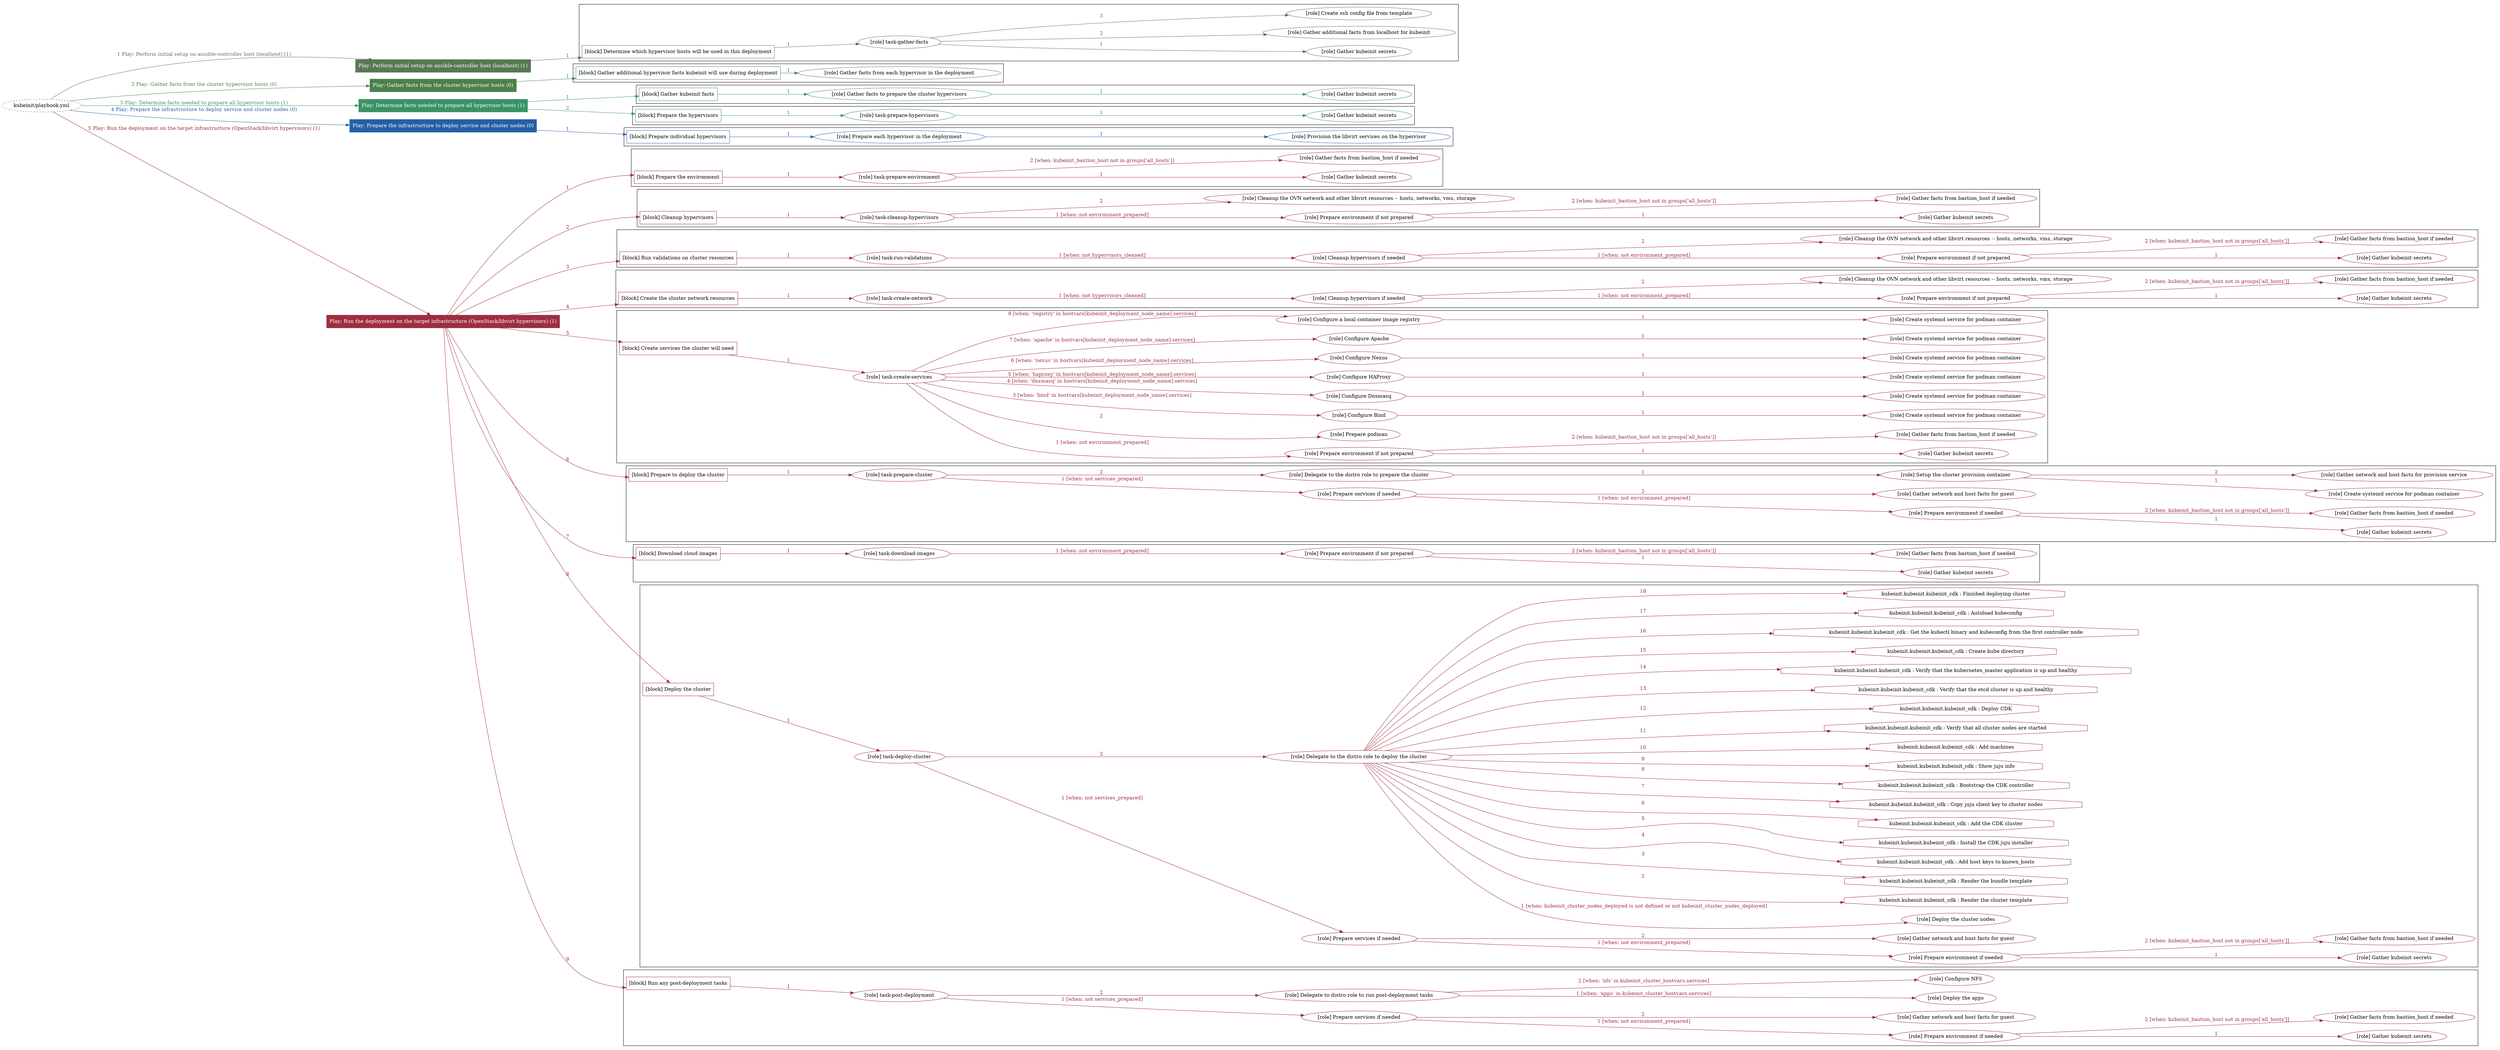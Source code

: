 digraph {
	graph [concentrate=true ordering=in rankdir=LR ratio=fill]
	edge [esep=5 sep=10]
	"kubeinit/playbook.yml" [URL="/home/runner/work/kubeinit/kubeinit/kubeinit/playbook.yml" id=playbook_45d4481a style=dotted]
	"kubeinit/playbook.yml" -> play_2d1aeeae [label="1 Play: Perform initial setup on ansible-controller host (localhost) (1)" color="#587854" fontcolor="#587854" id=edge_play_2d1aeeae labeltooltip="1 Play: Perform initial setup on ansible-controller host (localhost) (1)" tooltip="1 Play: Perform initial setup on ansible-controller host (localhost) (1)"]
	subgraph "Play: Perform initial setup on ansible-controller host (localhost) (1)" {
		play_2d1aeeae [label="Play: Perform initial setup on ansible-controller host (localhost) (1)" URL="/home/runner/work/kubeinit/kubeinit/kubeinit/playbook.yml" color="#587854" fontcolor="#ffffff" id=play_2d1aeeae shape=box style=filled tooltip=localhost]
		play_2d1aeeae -> block_a2c62e0a [label=1 color="#587854" fontcolor="#587854" id=edge_block_a2c62e0a labeltooltip=1 tooltip=1]
		subgraph cluster_block_a2c62e0a {
			block_a2c62e0a [label="[block] Determine which hypervisor hosts will be used in this deployment" URL="/home/runner/work/kubeinit/kubeinit/kubeinit/playbook.yml" color="#587854" id=block_a2c62e0a labeltooltip="Determine which hypervisor hosts will be used in this deployment" shape=box tooltip="Determine which hypervisor hosts will be used in this deployment"]
			block_a2c62e0a -> role_0bcd968f [label="1 " color="#587854" fontcolor="#587854" id=edge_role_0bcd968f labeltooltip="1 " tooltip="1 "]
			subgraph "task-gather-facts" {
				role_0bcd968f [label="[role] task-gather-facts" URL="/home/runner/work/kubeinit/kubeinit/kubeinit/playbook.yml" color="#587854" id=role_0bcd968f tooltip="task-gather-facts"]
				role_0bcd968f -> role_47492c95 [label="1 " color="#587854" fontcolor="#587854" id=edge_role_47492c95 labeltooltip="1 " tooltip="1 "]
				subgraph "Gather kubeinit secrets" {
					role_47492c95 [label="[role] Gather kubeinit secrets" URL="/home/runner/.ansible/collections/ansible_collections/kubeinit/kubeinit/roles/kubeinit_prepare/tasks/build_hypervisors_group.yml" color="#587854" id=role_47492c95 tooltip="Gather kubeinit secrets"]
				}
				role_0bcd968f -> role_14653e8b [label="2 " color="#587854" fontcolor="#587854" id=edge_role_14653e8b labeltooltip="2 " tooltip="2 "]
				subgraph "Gather additional facts from localhost for kubeinit" {
					role_14653e8b [label="[role] Gather additional facts from localhost for kubeinit" URL="/home/runner/.ansible/collections/ansible_collections/kubeinit/kubeinit/roles/kubeinit_prepare/tasks/build_hypervisors_group.yml" color="#587854" id=role_14653e8b tooltip="Gather additional facts from localhost for kubeinit"]
				}
				role_0bcd968f -> role_d19d59f0 [label="3 " color="#587854" fontcolor="#587854" id=edge_role_d19d59f0 labeltooltip="3 " tooltip="3 "]
				subgraph "Create ssh config file from template" {
					role_d19d59f0 [label="[role] Create ssh config file from template" URL="/home/runner/.ansible/collections/ansible_collections/kubeinit/kubeinit/roles/kubeinit_prepare/tasks/build_hypervisors_group.yml" color="#587854" id=role_d19d59f0 tooltip="Create ssh config file from template"]
				}
			}
		}
	}
	"kubeinit/playbook.yml" -> play_0c3dcc4f [label="2 Play: Gather facts from the cluster hypervisor hosts (0)" color="#4b814c" fontcolor="#4b814c" id=edge_play_0c3dcc4f labeltooltip="2 Play: Gather facts from the cluster hypervisor hosts (0)" tooltip="2 Play: Gather facts from the cluster hypervisor hosts (0)"]
	subgraph "Play: Gather facts from the cluster hypervisor hosts (0)" {
		play_0c3dcc4f [label="Play: Gather facts from the cluster hypervisor hosts (0)" URL="/home/runner/work/kubeinit/kubeinit/kubeinit/playbook.yml" color="#4b814c" fontcolor="#ffffff" id=play_0c3dcc4f shape=box style=filled tooltip="Play: Gather facts from the cluster hypervisor hosts (0)"]
		play_0c3dcc4f -> block_f6ab2533 [label=1 color="#4b814c" fontcolor="#4b814c" id=edge_block_f6ab2533 labeltooltip=1 tooltip=1]
		subgraph cluster_block_f6ab2533 {
			block_f6ab2533 [label="[block] Gather additional hypervisor facts kubeinit will use during deployment" URL="/home/runner/work/kubeinit/kubeinit/kubeinit/playbook.yml" color="#4b814c" id=block_f6ab2533 labeltooltip="Gather additional hypervisor facts kubeinit will use during deployment" shape=box tooltip="Gather additional hypervisor facts kubeinit will use during deployment"]
			block_f6ab2533 -> role_033a421b [label="1 " color="#4b814c" fontcolor="#4b814c" id=edge_role_033a421b labeltooltip="1 " tooltip="1 "]
			subgraph "Gather facts from each hypervisor in the deployment" {
				role_033a421b [label="[role] Gather facts from each hypervisor in the deployment" URL="/home/runner/work/kubeinit/kubeinit/kubeinit/playbook.yml" color="#4b814c" id=role_033a421b tooltip="Gather facts from each hypervisor in the deployment"]
			}
		}
	}
	"kubeinit/playbook.yml" -> play_9cfe53a8 [label="3 Play: Determine facts needed to prepare all hypervisor hosts (1)" color="#399364" fontcolor="#399364" id=edge_play_9cfe53a8 labeltooltip="3 Play: Determine facts needed to prepare all hypervisor hosts (1)" tooltip="3 Play: Determine facts needed to prepare all hypervisor hosts (1)"]
	subgraph "Play: Determine facts needed to prepare all hypervisor hosts (1)" {
		play_9cfe53a8 [label="Play: Determine facts needed to prepare all hypervisor hosts (1)" URL="/home/runner/work/kubeinit/kubeinit/kubeinit/playbook.yml" color="#399364" fontcolor="#ffffff" id=play_9cfe53a8 shape=box style=filled tooltip=localhost]
		play_9cfe53a8 -> block_5272921a [label=1 color="#399364" fontcolor="#399364" id=edge_block_5272921a labeltooltip=1 tooltip=1]
		subgraph cluster_block_5272921a {
			block_5272921a [label="[block] Gather kubeinit facts" URL="/home/runner/work/kubeinit/kubeinit/kubeinit/playbook.yml" color="#399364" id=block_5272921a labeltooltip="Gather kubeinit facts" shape=box tooltip="Gather kubeinit facts"]
			block_5272921a -> role_066c432f [label="1 " color="#399364" fontcolor="#399364" id=edge_role_066c432f labeltooltip="1 " tooltip="1 "]
			subgraph "Gather facts to prepare the cluster hypervisors" {
				role_066c432f [label="[role] Gather facts to prepare the cluster hypervisors" URL="/home/runner/work/kubeinit/kubeinit/kubeinit/playbook.yml" color="#399364" id=role_066c432f tooltip="Gather facts to prepare the cluster hypervisors"]
				role_066c432f -> role_4bf6b048 [label="1 " color="#399364" fontcolor="#399364" id=edge_role_4bf6b048 labeltooltip="1 " tooltip="1 "]
				subgraph "Gather kubeinit secrets" {
					role_4bf6b048 [label="[role] Gather kubeinit secrets" URL="/home/runner/.ansible/collections/ansible_collections/kubeinit/kubeinit/roles/kubeinit_prepare/tasks/gather_kubeinit_facts.yml" color="#399364" id=role_4bf6b048 tooltip="Gather kubeinit secrets"]
				}
			}
		}
		play_9cfe53a8 -> block_70fc32b1 [label=2 color="#399364" fontcolor="#399364" id=edge_block_70fc32b1 labeltooltip=2 tooltip=2]
		subgraph cluster_block_70fc32b1 {
			block_70fc32b1 [label="[block] Prepare the hypervisors" URL="/home/runner/work/kubeinit/kubeinit/kubeinit/playbook.yml" color="#399364" id=block_70fc32b1 labeltooltip="Prepare the hypervisors" shape=box tooltip="Prepare the hypervisors"]
			block_70fc32b1 -> role_77c37849 [label="1 " color="#399364" fontcolor="#399364" id=edge_role_77c37849 labeltooltip="1 " tooltip="1 "]
			subgraph "task-prepare-hypervisors" {
				role_77c37849 [label="[role] task-prepare-hypervisors" URL="/home/runner/work/kubeinit/kubeinit/kubeinit/playbook.yml" color="#399364" id=role_77c37849 tooltip="task-prepare-hypervisors"]
				role_77c37849 -> role_04314e27 [label="1 " color="#399364" fontcolor="#399364" id=edge_role_04314e27 labeltooltip="1 " tooltip="1 "]
				subgraph "Gather kubeinit secrets" {
					role_04314e27 [label="[role] Gather kubeinit secrets" URL="/home/runner/.ansible/collections/ansible_collections/kubeinit/kubeinit/roles/kubeinit_prepare/tasks/gather_kubeinit_facts.yml" color="#399364" id=role_04314e27 tooltip="Gather kubeinit secrets"]
				}
			}
		}
	}
	"kubeinit/playbook.yml" -> play_24a489b9 [label="4 Play: Prepare the infrastructure to deploy service and cluster nodes (0)" color="#265fa6" fontcolor="#265fa6" id=edge_play_24a489b9 labeltooltip="4 Play: Prepare the infrastructure to deploy service and cluster nodes (0)" tooltip="4 Play: Prepare the infrastructure to deploy service and cluster nodes (0)"]
	subgraph "Play: Prepare the infrastructure to deploy service and cluster nodes (0)" {
		play_24a489b9 [label="Play: Prepare the infrastructure to deploy service and cluster nodes (0)" URL="/home/runner/work/kubeinit/kubeinit/kubeinit/playbook.yml" color="#265fa6" fontcolor="#ffffff" id=play_24a489b9 shape=box style=filled tooltip="Play: Prepare the infrastructure to deploy service and cluster nodes (0)"]
		play_24a489b9 -> block_3e5f43be [label=1 color="#265fa6" fontcolor="#265fa6" id=edge_block_3e5f43be labeltooltip=1 tooltip=1]
		subgraph cluster_block_3e5f43be {
			block_3e5f43be [label="[block] Prepare individual hypervisors" URL="/home/runner/work/kubeinit/kubeinit/kubeinit/playbook.yml" color="#265fa6" id=block_3e5f43be labeltooltip="Prepare individual hypervisors" shape=box tooltip="Prepare individual hypervisors"]
			block_3e5f43be -> role_aae33a95 [label="1 " color="#265fa6" fontcolor="#265fa6" id=edge_role_aae33a95 labeltooltip="1 " tooltip="1 "]
			subgraph "Prepare each hypervisor in the deployment" {
				role_aae33a95 [label="[role] Prepare each hypervisor in the deployment" URL="/home/runner/work/kubeinit/kubeinit/kubeinit/playbook.yml" color="#265fa6" id=role_aae33a95 tooltip="Prepare each hypervisor in the deployment"]
				role_aae33a95 -> role_a456b927 [label="1 " color="#265fa6" fontcolor="#265fa6" id=edge_role_a456b927 labeltooltip="1 " tooltip="1 "]
				subgraph "Provision the libvirt services on the hypervisor" {
					role_a456b927 [label="[role] Provision the libvirt services on the hypervisor" URL="/home/runner/.ansible/collections/ansible_collections/kubeinit/kubeinit/roles/kubeinit_prepare/tasks/prepare_hypervisor.yml" color="#265fa6" id=role_a456b927 tooltip="Provision the libvirt services on the hypervisor"]
				}
			}
		}
	}
	"kubeinit/playbook.yml" -> play_6f49adb4 [label="5 Play: Run the deployment on the target infrastructure (OpenStack/libvirt hypervisors) (1)" color="#9e2e3f" fontcolor="#9e2e3f" id=edge_play_6f49adb4 labeltooltip="5 Play: Run the deployment on the target infrastructure (OpenStack/libvirt hypervisors) (1)" tooltip="5 Play: Run the deployment on the target infrastructure (OpenStack/libvirt hypervisors) (1)"]
	subgraph "Play: Run the deployment on the target infrastructure (OpenStack/libvirt hypervisors) (1)" {
		play_6f49adb4 [label="Play: Run the deployment on the target infrastructure (OpenStack/libvirt hypervisors) (1)" URL="/home/runner/work/kubeinit/kubeinit/kubeinit/playbook.yml" color="#9e2e3f" fontcolor="#ffffff" id=play_6f49adb4 shape=box style=filled tooltip=localhost]
		play_6f49adb4 -> block_c78a8e3a [label=1 color="#9e2e3f" fontcolor="#9e2e3f" id=edge_block_c78a8e3a labeltooltip=1 tooltip=1]
		subgraph cluster_block_c78a8e3a {
			block_c78a8e3a [label="[block] Prepare the environment" URL="/home/runner/work/kubeinit/kubeinit/kubeinit/playbook.yml" color="#9e2e3f" id=block_c78a8e3a labeltooltip="Prepare the environment" shape=box tooltip="Prepare the environment"]
			block_c78a8e3a -> role_a1ecf24b [label="1 " color="#9e2e3f" fontcolor="#9e2e3f" id=edge_role_a1ecf24b labeltooltip="1 " tooltip="1 "]
			subgraph "task-prepare-environment" {
				role_a1ecf24b [label="[role] task-prepare-environment" URL="/home/runner/work/kubeinit/kubeinit/kubeinit/playbook.yml" color="#9e2e3f" id=role_a1ecf24b tooltip="task-prepare-environment"]
				role_a1ecf24b -> role_a12cbbfb [label="1 " color="#9e2e3f" fontcolor="#9e2e3f" id=edge_role_a12cbbfb labeltooltip="1 " tooltip="1 "]
				subgraph "Gather kubeinit secrets" {
					role_a12cbbfb [label="[role] Gather kubeinit secrets" URL="/home/runner/.ansible/collections/ansible_collections/kubeinit/kubeinit/roles/kubeinit_prepare/tasks/gather_kubeinit_facts.yml" color="#9e2e3f" id=role_a12cbbfb tooltip="Gather kubeinit secrets"]
				}
				role_a1ecf24b -> role_15070110 [label="2 [when: kubeinit_bastion_host not in groups['all_hosts']]" color="#9e2e3f" fontcolor="#9e2e3f" id=edge_role_15070110 labeltooltip="2 [when: kubeinit_bastion_host not in groups['all_hosts']]" tooltip="2 [when: kubeinit_bastion_host not in groups['all_hosts']]"]
				subgraph "Gather facts from bastion_host if needed" {
					role_15070110 [label="[role] Gather facts from bastion_host if needed" URL="/home/runner/.ansible/collections/ansible_collections/kubeinit/kubeinit/roles/kubeinit_prepare/tasks/main.yml" color="#9e2e3f" id=role_15070110 tooltip="Gather facts from bastion_host if needed"]
				}
			}
		}
		play_6f49adb4 -> block_9c8ede2c [label=2 color="#9e2e3f" fontcolor="#9e2e3f" id=edge_block_9c8ede2c labeltooltip=2 tooltip=2]
		subgraph cluster_block_9c8ede2c {
			block_9c8ede2c [label="[block] Cleanup hypervisors" URL="/home/runner/work/kubeinit/kubeinit/kubeinit/playbook.yml" color="#9e2e3f" id=block_9c8ede2c labeltooltip="Cleanup hypervisors" shape=box tooltip="Cleanup hypervisors"]
			block_9c8ede2c -> role_91530a0c [label="1 " color="#9e2e3f" fontcolor="#9e2e3f" id=edge_role_91530a0c labeltooltip="1 " tooltip="1 "]
			subgraph "task-cleanup-hypervisors" {
				role_91530a0c [label="[role] task-cleanup-hypervisors" URL="/home/runner/work/kubeinit/kubeinit/kubeinit/playbook.yml" color="#9e2e3f" id=role_91530a0c tooltip="task-cleanup-hypervisors"]
				role_91530a0c -> role_d2309f07 [label="1 [when: not environment_prepared]" color="#9e2e3f" fontcolor="#9e2e3f" id=edge_role_d2309f07 labeltooltip="1 [when: not environment_prepared]" tooltip="1 [when: not environment_prepared]"]
				subgraph "Prepare environment if not prepared" {
					role_d2309f07 [label="[role] Prepare environment if not prepared" URL="/home/runner/.ansible/collections/ansible_collections/kubeinit/kubeinit/roles/kubeinit_libvirt/tasks/cleanup_hypervisors.yml" color="#9e2e3f" id=role_d2309f07 tooltip="Prepare environment if not prepared"]
					role_d2309f07 -> role_10d40743 [label="1 " color="#9e2e3f" fontcolor="#9e2e3f" id=edge_role_10d40743 labeltooltip="1 " tooltip="1 "]
					subgraph "Gather kubeinit secrets" {
						role_10d40743 [label="[role] Gather kubeinit secrets" URL="/home/runner/.ansible/collections/ansible_collections/kubeinit/kubeinit/roles/kubeinit_prepare/tasks/gather_kubeinit_facts.yml" color="#9e2e3f" id=role_10d40743 tooltip="Gather kubeinit secrets"]
					}
					role_d2309f07 -> role_4707dc94 [label="2 [when: kubeinit_bastion_host not in groups['all_hosts']]" color="#9e2e3f" fontcolor="#9e2e3f" id=edge_role_4707dc94 labeltooltip="2 [when: kubeinit_bastion_host not in groups['all_hosts']]" tooltip="2 [when: kubeinit_bastion_host not in groups['all_hosts']]"]
					subgraph "Gather facts from bastion_host if needed" {
						role_4707dc94 [label="[role] Gather facts from bastion_host if needed" URL="/home/runner/.ansible/collections/ansible_collections/kubeinit/kubeinit/roles/kubeinit_prepare/tasks/main.yml" color="#9e2e3f" id=role_4707dc94 tooltip="Gather facts from bastion_host if needed"]
					}
				}
				role_91530a0c -> role_e46f55f2 [label="2 " color="#9e2e3f" fontcolor="#9e2e3f" id=edge_role_e46f55f2 labeltooltip="2 " tooltip="2 "]
				subgraph "Cleanup the OVN network and other libvirt resources -- hosts, networks, vms, storage" {
					role_e46f55f2 [label="[role] Cleanup the OVN network and other libvirt resources -- hosts, networks, vms, storage" URL="/home/runner/.ansible/collections/ansible_collections/kubeinit/kubeinit/roles/kubeinit_libvirt/tasks/cleanup_hypervisors.yml" color="#9e2e3f" id=role_e46f55f2 tooltip="Cleanup the OVN network and other libvirt resources -- hosts, networks, vms, storage"]
				}
			}
		}
		play_6f49adb4 -> block_76d4cc26 [label=3 color="#9e2e3f" fontcolor="#9e2e3f" id=edge_block_76d4cc26 labeltooltip=3 tooltip=3]
		subgraph cluster_block_76d4cc26 {
			block_76d4cc26 [label="[block] Run validations on cluster resources" URL="/home/runner/work/kubeinit/kubeinit/kubeinit/playbook.yml" color="#9e2e3f" id=block_76d4cc26 labeltooltip="Run validations on cluster resources" shape=box tooltip="Run validations on cluster resources"]
			block_76d4cc26 -> role_7be189ab [label="1 " color="#9e2e3f" fontcolor="#9e2e3f" id=edge_role_7be189ab labeltooltip="1 " tooltip="1 "]
			subgraph "task-run-validations" {
				role_7be189ab [label="[role] task-run-validations" URL="/home/runner/work/kubeinit/kubeinit/kubeinit/playbook.yml" color="#9e2e3f" id=role_7be189ab tooltip="task-run-validations"]
				role_7be189ab -> role_4cb5af85 [label="1 [when: not hypervisors_cleaned]" color="#9e2e3f" fontcolor="#9e2e3f" id=edge_role_4cb5af85 labeltooltip="1 [when: not hypervisors_cleaned]" tooltip="1 [when: not hypervisors_cleaned]"]
				subgraph "Cleanup hypervisors if needed" {
					role_4cb5af85 [label="[role] Cleanup hypervisors if needed" URL="/home/runner/.ansible/collections/ansible_collections/kubeinit/kubeinit/roles/kubeinit_validations/tasks/main.yml" color="#9e2e3f" id=role_4cb5af85 tooltip="Cleanup hypervisors if needed"]
					role_4cb5af85 -> role_cf041283 [label="1 [when: not environment_prepared]" color="#9e2e3f" fontcolor="#9e2e3f" id=edge_role_cf041283 labeltooltip="1 [when: not environment_prepared]" tooltip="1 [when: not environment_prepared]"]
					subgraph "Prepare environment if not prepared" {
						role_cf041283 [label="[role] Prepare environment if not prepared" URL="/home/runner/.ansible/collections/ansible_collections/kubeinit/kubeinit/roles/kubeinit_libvirt/tasks/cleanup_hypervisors.yml" color="#9e2e3f" id=role_cf041283 tooltip="Prepare environment if not prepared"]
						role_cf041283 -> role_d5c52340 [label="1 " color="#9e2e3f" fontcolor="#9e2e3f" id=edge_role_d5c52340 labeltooltip="1 " tooltip="1 "]
						subgraph "Gather kubeinit secrets" {
							role_d5c52340 [label="[role] Gather kubeinit secrets" URL="/home/runner/.ansible/collections/ansible_collections/kubeinit/kubeinit/roles/kubeinit_prepare/tasks/gather_kubeinit_facts.yml" color="#9e2e3f" id=role_d5c52340 tooltip="Gather kubeinit secrets"]
						}
						role_cf041283 -> role_bb0a7c68 [label="2 [when: kubeinit_bastion_host not in groups['all_hosts']]" color="#9e2e3f" fontcolor="#9e2e3f" id=edge_role_bb0a7c68 labeltooltip="2 [when: kubeinit_bastion_host not in groups['all_hosts']]" tooltip="2 [when: kubeinit_bastion_host not in groups['all_hosts']]"]
						subgraph "Gather facts from bastion_host if needed" {
							role_bb0a7c68 [label="[role] Gather facts from bastion_host if needed" URL="/home/runner/.ansible/collections/ansible_collections/kubeinit/kubeinit/roles/kubeinit_prepare/tasks/main.yml" color="#9e2e3f" id=role_bb0a7c68 tooltip="Gather facts from bastion_host if needed"]
						}
					}
					role_4cb5af85 -> role_28494a31 [label="2 " color="#9e2e3f" fontcolor="#9e2e3f" id=edge_role_28494a31 labeltooltip="2 " tooltip="2 "]
					subgraph "Cleanup the OVN network and other libvirt resources -- hosts, networks, vms, storage" {
						role_28494a31 [label="[role] Cleanup the OVN network and other libvirt resources -- hosts, networks, vms, storage" URL="/home/runner/.ansible/collections/ansible_collections/kubeinit/kubeinit/roles/kubeinit_libvirt/tasks/cleanup_hypervisors.yml" color="#9e2e3f" id=role_28494a31 tooltip="Cleanup the OVN network and other libvirt resources -- hosts, networks, vms, storage"]
					}
				}
			}
		}
		play_6f49adb4 -> block_2840ac97 [label=4 color="#9e2e3f" fontcolor="#9e2e3f" id=edge_block_2840ac97 labeltooltip=4 tooltip=4]
		subgraph cluster_block_2840ac97 {
			block_2840ac97 [label="[block] Create the cluster network resources" URL="/home/runner/work/kubeinit/kubeinit/kubeinit/playbook.yml" color="#9e2e3f" id=block_2840ac97 labeltooltip="Create the cluster network resources" shape=box tooltip="Create the cluster network resources"]
			block_2840ac97 -> role_fe31fd4f [label="1 " color="#9e2e3f" fontcolor="#9e2e3f" id=edge_role_fe31fd4f labeltooltip="1 " tooltip="1 "]
			subgraph "task-create-network" {
				role_fe31fd4f [label="[role] task-create-network" URL="/home/runner/work/kubeinit/kubeinit/kubeinit/playbook.yml" color="#9e2e3f" id=role_fe31fd4f tooltip="task-create-network"]
				role_fe31fd4f -> role_5ed8a19b [label="1 [when: not hypervisors_cleaned]" color="#9e2e3f" fontcolor="#9e2e3f" id=edge_role_5ed8a19b labeltooltip="1 [when: not hypervisors_cleaned]" tooltip="1 [when: not hypervisors_cleaned]"]
				subgraph "Cleanup hypervisors if needed" {
					role_5ed8a19b [label="[role] Cleanup hypervisors if needed" URL="/home/runner/.ansible/collections/ansible_collections/kubeinit/kubeinit/roles/kubeinit_libvirt/tasks/create_network.yml" color="#9e2e3f" id=role_5ed8a19b tooltip="Cleanup hypervisors if needed"]
					role_5ed8a19b -> role_64fcb1d0 [label="1 [when: not environment_prepared]" color="#9e2e3f" fontcolor="#9e2e3f" id=edge_role_64fcb1d0 labeltooltip="1 [when: not environment_prepared]" tooltip="1 [when: not environment_prepared]"]
					subgraph "Prepare environment if not prepared" {
						role_64fcb1d0 [label="[role] Prepare environment if not prepared" URL="/home/runner/.ansible/collections/ansible_collections/kubeinit/kubeinit/roles/kubeinit_libvirt/tasks/cleanup_hypervisors.yml" color="#9e2e3f" id=role_64fcb1d0 tooltip="Prepare environment if not prepared"]
						role_64fcb1d0 -> role_a7140fe9 [label="1 " color="#9e2e3f" fontcolor="#9e2e3f" id=edge_role_a7140fe9 labeltooltip="1 " tooltip="1 "]
						subgraph "Gather kubeinit secrets" {
							role_a7140fe9 [label="[role] Gather kubeinit secrets" URL="/home/runner/.ansible/collections/ansible_collections/kubeinit/kubeinit/roles/kubeinit_prepare/tasks/gather_kubeinit_facts.yml" color="#9e2e3f" id=role_a7140fe9 tooltip="Gather kubeinit secrets"]
						}
						role_64fcb1d0 -> role_54c4aa4c [label="2 [when: kubeinit_bastion_host not in groups['all_hosts']]" color="#9e2e3f" fontcolor="#9e2e3f" id=edge_role_54c4aa4c labeltooltip="2 [when: kubeinit_bastion_host not in groups['all_hosts']]" tooltip="2 [when: kubeinit_bastion_host not in groups['all_hosts']]"]
						subgraph "Gather facts from bastion_host if needed" {
							role_54c4aa4c [label="[role] Gather facts from bastion_host if needed" URL="/home/runner/.ansible/collections/ansible_collections/kubeinit/kubeinit/roles/kubeinit_prepare/tasks/main.yml" color="#9e2e3f" id=role_54c4aa4c tooltip="Gather facts from bastion_host if needed"]
						}
					}
					role_5ed8a19b -> role_17ec6f3b [label="2 " color="#9e2e3f" fontcolor="#9e2e3f" id=edge_role_17ec6f3b labeltooltip="2 " tooltip="2 "]
					subgraph "Cleanup the OVN network and other libvirt resources -- hosts, networks, vms, storage" {
						role_17ec6f3b [label="[role] Cleanup the OVN network and other libvirt resources -- hosts, networks, vms, storage" URL="/home/runner/.ansible/collections/ansible_collections/kubeinit/kubeinit/roles/kubeinit_libvirt/tasks/cleanup_hypervisors.yml" color="#9e2e3f" id=role_17ec6f3b tooltip="Cleanup the OVN network and other libvirt resources -- hosts, networks, vms, storage"]
					}
				}
			}
		}
		play_6f49adb4 -> block_797194c7 [label=5 color="#9e2e3f" fontcolor="#9e2e3f" id=edge_block_797194c7 labeltooltip=5 tooltip=5]
		subgraph cluster_block_797194c7 {
			block_797194c7 [label="[block] Create services the cluster will need" URL="/home/runner/work/kubeinit/kubeinit/kubeinit/playbook.yml" color="#9e2e3f" id=block_797194c7 labeltooltip="Create services the cluster will need" shape=box tooltip="Create services the cluster will need"]
			block_797194c7 -> role_ca1890ab [label="1 " color="#9e2e3f" fontcolor="#9e2e3f" id=edge_role_ca1890ab labeltooltip="1 " tooltip="1 "]
			subgraph "task-create-services" {
				role_ca1890ab [label="[role] task-create-services" URL="/home/runner/work/kubeinit/kubeinit/kubeinit/playbook.yml" color="#9e2e3f" id=role_ca1890ab tooltip="task-create-services"]
				role_ca1890ab -> role_4926f032 [label="1 [when: not environment_prepared]" color="#9e2e3f" fontcolor="#9e2e3f" id=edge_role_4926f032 labeltooltip="1 [when: not environment_prepared]" tooltip="1 [when: not environment_prepared]"]
				subgraph "Prepare environment if not prepared" {
					role_4926f032 [label="[role] Prepare environment if not prepared" URL="/home/runner/.ansible/collections/ansible_collections/kubeinit/kubeinit/roles/kubeinit_services/tasks/main.yml" color="#9e2e3f" id=role_4926f032 tooltip="Prepare environment if not prepared"]
					role_4926f032 -> role_6138e8ea [label="1 " color="#9e2e3f" fontcolor="#9e2e3f" id=edge_role_6138e8ea labeltooltip="1 " tooltip="1 "]
					subgraph "Gather kubeinit secrets" {
						role_6138e8ea [label="[role] Gather kubeinit secrets" URL="/home/runner/.ansible/collections/ansible_collections/kubeinit/kubeinit/roles/kubeinit_prepare/tasks/gather_kubeinit_facts.yml" color="#9e2e3f" id=role_6138e8ea tooltip="Gather kubeinit secrets"]
					}
					role_4926f032 -> role_f5406f7d [label="2 [when: kubeinit_bastion_host not in groups['all_hosts']]" color="#9e2e3f" fontcolor="#9e2e3f" id=edge_role_f5406f7d labeltooltip="2 [when: kubeinit_bastion_host not in groups['all_hosts']]" tooltip="2 [when: kubeinit_bastion_host not in groups['all_hosts']]"]
					subgraph "Gather facts from bastion_host if needed" {
						role_f5406f7d [label="[role] Gather facts from bastion_host if needed" URL="/home/runner/.ansible/collections/ansible_collections/kubeinit/kubeinit/roles/kubeinit_prepare/tasks/main.yml" color="#9e2e3f" id=role_f5406f7d tooltip="Gather facts from bastion_host if needed"]
					}
				}
				role_ca1890ab -> role_fb785713 [label="2 " color="#9e2e3f" fontcolor="#9e2e3f" id=edge_role_fb785713 labeltooltip="2 " tooltip="2 "]
				subgraph "Prepare podman" {
					role_fb785713 [label="[role] Prepare podman" URL="/home/runner/.ansible/collections/ansible_collections/kubeinit/kubeinit/roles/kubeinit_services/tasks/00_create_service_pod.yml" color="#9e2e3f" id=role_fb785713 tooltip="Prepare podman"]
				}
				role_ca1890ab -> role_9ebebf7d [label="3 [when: 'bind' in hostvars[kubeinit_deployment_node_name].services]" color="#9e2e3f" fontcolor="#9e2e3f" id=edge_role_9ebebf7d labeltooltip="3 [when: 'bind' in hostvars[kubeinit_deployment_node_name].services]" tooltip="3 [when: 'bind' in hostvars[kubeinit_deployment_node_name].services]"]
				subgraph "Configure Bind" {
					role_9ebebf7d [label="[role] Configure Bind" URL="/home/runner/.ansible/collections/ansible_collections/kubeinit/kubeinit/roles/kubeinit_services/tasks/start_services_containers.yml" color="#9e2e3f" id=role_9ebebf7d tooltip="Configure Bind"]
					role_9ebebf7d -> role_29c833de [label="1 " color="#9e2e3f" fontcolor="#9e2e3f" id=edge_role_29c833de labeltooltip="1 " tooltip="1 "]
					subgraph "Create systemd service for podman container" {
						role_29c833de [label="[role] Create systemd service for podman container" URL="/home/runner/.ansible/collections/ansible_collections/kubeinit/kubeinit/roles/kubeinit_bind/tasks/main.yml" color="#9e2e3f" id=role_29c833de tooltip="Create systemd service for podman container"]
					}
				}
				role_ca1890ab -> role_50b573c9 [label="4 [when: 'dnsmasq' in hostvars[kubeinit_deployment_node_name].services]" color="#9e2e3f" fontcolor="#9e2e3f" id=edge_role_50b573c9 labeltooltip="4 [when: 'dnsmasq' in hostvars[kubeinit_deployment_node_name].services]" tooltip="4 [when: 'dnsmasq' in hostvars[kubeinit_deployment_node_name].services]"]
				subgraph "Configure Dnsmasq" {
					role_50b573c9 [label="[role] Configure Dnsmasq" URL="/home/runner/.ansible/collections/ansible_collections/kubeinit/kubeinit/roles/kubeinit_services/tasks/start_services_containers.yml" color="#9e2e3f" id=role_50b573c9 tooltip="Configure Dnsmasq"]
					role_50b573c9 -> role_b1424d2f [label="1 " color="#9e2e3f" fontcolor="#9e2e3f" id=edge_role_b1424d2f labeltooltip="1 " tooltip="1 "]
					subgraph "Create systemd service for podman container" {
						role_b1424d2f [label="[role] Create systemd service for podman container" URL="/home/runner/.ansible/collections/ansible_collections/kubeinit/kubeinit/roles/kubeinit_dnsmasq/tasks/main.yml" color="#9e2e3f" id=role_b1424d2f tooltip="Create systemd service for podman container"]
					}
				}
				role_ca1890ab -> role_2112be8e [label="5 [when: 'haproxy' in hostvars[kubeinit_deployment_node_name].services]" color="#9e2e3f" fontcolor="#9e2e3f" id=edge_role_2112be8e labeltooltip="5 [when: 'haproxy' in hostvars[kubeinit_deployment_node_name].services]" tooltip="5 [when: 'haproxy' in hostvars[kubeinit_deployment_node_name].services]"]
				subgraph "Configure HAProxy" {
					role_2112be8e [label="[role] Configure HAProxy" URL="/home/runner/.ansible/collections/ansible_collections/kubeinit/kubeinit/roles/kubeinit_services/tasks/start_services_containers.yml" color="#9e2e3f" id=role_2112be8e tooltip="Configure HAProxy"]
					role_2112be8e -> role_18219ec9 [label="1 " color="#9e2e3f" fontcolor="#9e2e3f" id=edge_role_18219ec9 labeltooltip="1 " tooltip="1 "]
					subgraph "Create systemd service for podman container" {
						role_18219ec9 [label="[role] Create systemd service for podman container" URL="/home/runner/.ansible/collections/ansible_collections/kubeinit/kubeinit/roles/kubeinit_haproxy/tasks/main.yml" color="#9e2e3f" id=role_18219ec9 tooltip="Create systemd service for podman container"]
					}
				}
				role_ca1890ab -> role_5464518f [label="6 [when: 'nexus' in hostvars[kubeinit_deployment_node_name].services]" color="#9e2e3f" fontcolor="#9e2e3f" id=edge_role_5464518f labeltooltip="6 [when: 'nexus' in hostvars[kubeinit_deployment_node_name].services]" tooltip="6 [when: 'nexus' in hostvars[kubeinit_deployment_node_name].services]"]
				subgraph "Configure Nexus" {
					role_5464518f [label="[role] Configure Nexus" URL="/home/runner/.ansible/collections/ansible_collections/kubeinit/kubeinit/roles/kubeinit_services/tasks/start_services_containers.yml" color="#9e2e3f" id=role_5464518f tooltip="Configure Nexus"]
					role_5464518f -> role_da47ab1c [label="1 " color="#9e2e3f" fontcolor="#9e2e3f" id=edge_role_da47ab1c labeltooltip="1 " tooltip="1 "]
					subgraph "Create systemd service for podman container" {
						role_da47ab1c [label="[role] Create systemd service for podman container" URL="/home/runner/.ansible/collections/ansible_collections/kubeinit/kubeinit/roles/kubeinit_nexus/tasks/main.yml" color="#9e2e3f" id=role_da47ab1c tooltip="Create systemd service for podman container"]
					}
				}
				role_ca1890ab -> role_464a7b28 [label="7 [when: 'apache' in hostvars[kubeinit_deployment_node_name].services]" color="#9e2e3f" fontcolor="#9e2e3f" id=edge_role_464a7b28 labeltooltip="7 [when: 'apache' in hostvars[kubeinit_deployment_node_name].services]" tooltip="7 [when: 'apache' in hostvars[kubeinit_deployment_node_name].services]"]
				subgraph "Configure Apache" {
					role_464a7b28 [label="[role] Configure Apache" URL="/home/runner/.ansible/collections/ansible_collections/kubeinit/kubeinit/roles/kubeinit_services/tasks/start_services_containers.yml" color="#9e2e3f" id=role_464a7b28 tooltip="Configure Apache"]
					role_464a7b28 -> role_c1352f0a [label="1 " color="#9e2e3f" fontcolor="#9e2e3f" id=edge_role_c1352f0a labeltooltip="1 " tooltip="1 "]
					subgraph "Create systemd service for podman container" {
						role_c1352f0a [label="[role] Create systemd service for podman container" URL="/home/runner/.ansible/collections/ansible_collections/kubeinit/kubeinit/roles/kubeinit_apache/tasks/main.yml" color="#9e2e3f" id=role_c1352f0a tooltip="Create systemd service for podman container"]
					}
				}
				role_ca1890ab -> role_ecd3845c [label="8 [when: 'registry' in hostvars[kubeinit_deployment_node_name].services]" color="#9e2e3f" fontcolor="#9e2e3f" id=edge_role_ecd3845c labeltooltip="8 [when: 'registry' in hostvars[kubeinit_deployment_node_name].services]" tooltip="8 [when: 'registry' in hostvars[kubeinit_deployment_node_name].services]"]
				subgraph "Configure a local container image registry" {
					role_ecd3845c [label="[role] Configure a local container image registry" URL="/home/runner/.ansible/collections/ansible_collections/kubeinit/kubeinit/roles/kubeinit_services/tasks/start_services_containers.yml" color="#9e2e3f" id=role_ecd3845c tooltip="Configure a local container image registry"]
					role_ecd3845c -> role_1f94bc3a [label="1 " color="#9e2e3f" fontcolor="#9e2e3f" id=edge_role_1f94bc3a labeltooltip="1 " tooltip="1 "]
					subgraph "Create systemd service for podman container" {
						role_1f94bc3a [label="[role] Create systemd service for podman container" URL="/home/runner/.ansible/collections/ansible_collections/kubeinit/kubeinit/roles/kubeinit_registry/tasks/main.yml" color="#9e2e3f" id=role_1f94bc3a tooltip="Create systemd service for podman container"]
					}
				}
			}
		}
		play_6f49adb4 -> block_e0addd74 [label=6 color="#9e2e3f" fontcolor="#9e2e3f" id=edge_block_e0addd74 labeltooltip=6 tooltip=6]
		subgraph cluster_block_e0addd74 {
			block_e0addd74 [label="[block] Prepare to deploy the cluster" URL="/home/runner/work/kubeinit/kubeinit/kubeinit/playbook.yml" color="#9e2e3f" id=block_e0addd74 labeltooltip="Prepare to deploy the cluster" shape=box tooltip="Prepare to deploy the cluster"]
			block_e0addd74 -> role_896d7bfc [label="1 " color="#9e2e3f" fontcolor="#9e2e3f" id=edge_role_896d7bfc labeltooltip="1 " tooltip="1 "]
			subgraph "task-prepare-cluster" {
				role_896d7bfc [label="[role] task-prepare-cluster" URL="/home/runner/work/kubeinit/kubeinit/kubeinit/playbook.yml" color="#9e2e3f" id=role_896d7bfc tooltip="task-prepare-cluster"]
				role_896d7bfc -> role_3a5602b8 [label="1 [when: not services_prepared]" color="#9e2e3f" fontcolor="#9e2e3f" id=edge_role_3a5602b8 labeltooltip="1 [when: not services_prepared]" tooltip="1 [when: not services_prepared]"]
				subgraph "Prepare services if needed" {
					role_3a5602b8 [label="[role] Prepare services if needed" URL="/home/runner/.ansible/collections/ansible_collections/kubeinit/kubeinit/roles/kubeinit_prepare/tasks/prepare_cluster.yml" color="#9e2e3f" id=role_3a5602b8 tooltip="Prepare services if needed"]
					role_3a5602b8 -> role_c07de11e [label="1 [when: not environment_prepared]" color="#9e2e3f" fontcolor="#9e2e3f" id=edge_role_c07de11e labeltooltip="1 [when: not environment_prepared]" tooltip="1 [when: not environment_prepared]"]
					subgraph "Prepare environment if needed" {
						role_c07de11e [label="[role] Prepare environment if needed" URL="/home/runner/.ansible/collections/ansible_collections/kubeinit/kubeinit/roles/kubeinit_services/tasks/prepare_services.yml" color="#9e2e3f" id=role_c07de11e tooltip="Prepare environment if needed"]
						role_c07de11e -> role_7455fe54 [label="1 " color="#9e2e3f" fontcolor="#9e2e3f" id=edge_role_7455fe54 labeltooltip="1 " tooltip="1 "]
						subgraph "Gather kubeinit secrets" {
							role_7455fe54 [label="[role] Gather kubeinit secrets" URL="/home/runner/.ansible/collections/ansible_collections/kubeinit/kubeinit/roles/kubeinit_prepare/tasks/gather_kubeinit_facts.yml" color="#9e2e3f" id=role_7455fe54 tooltip="Gather kubeinit secrets"]
						}
						role_c07de11e -> role_ba9821ae [label="2 [when: kubeinit_bastion_host not in groups['all_hosts']]" color="#9e2e3f" fontcolor="#9e2e3f" id=edge_role_ba9821ae labeltooltip="2 [when: kubeinit_bastion_host not in groups['all_hosts']]" tooltip="2 [when: kubeinit_bastion_host not in groups['all_hosts']]"]
						subgraph "Gather facts from bastion_host if needed" {
							role_ba9821ae [label="[role] Gather facts from bastion_host if needed" URL="/home/runner/.ansible/collections/ansible_collections/kubeinit/kubeinit/roles/kubeinit_prepare/tasks/main.yml" color="#9e2e3f" id=role_ba9821ae tooltip="Gather facts from bastion_host if needed"]
						}
					}
					role_3a5602b8 -> role_490a47a3 [label="2 " color="#9e2e3f" fontcolor="#9e2e3f" id=edge_role_490a47a3 labeltooltip="2 " tooltip="2 "]
					subgraph "Gather network and host facts for guest" {
						role_490a47a3 [label="[role] Gather network and host facts for guest" URL="/home/runner/.ansible/collections/ansible_collections/kubeinit/kubeinit/roles/kubeinit_services/tasks/prepare_services.yml" color="#9e2e3f" id=role_490a47a3 tooltip="Gather network and host facts for guest"]
					}
				}
				role_896d7bfc -> role_3a6deaf1 [label="2 " color="#9e2e3f" fontcolor="#9e2e3f" id=edge_role_3a6deaf1 labeltooltip="2 " tooltip="2 "]
				subgraph "Delegate to the distro role to prepare the cluster" {
					role_3a6deaf1 [label="[role] Delegate to the distro role to prepare the cluster" URL="/home/runner/.ansible/collections/ansible_collections/kubeinit/kubeinit/roles/kubeinit_prepare/tasks/prepare_cluster.yml" color="#9e2e3f" id=role_3a6deaf1 tooltip="Delegate to the distro role to prepare the cluster"]
					role_3a6deaf1 -> role_b2cfe157 [label="1 " color="#9e2e3f" fontcolor="#9e2e3f" id=edge_role_b2cfe157 labeltooltip="1 " tooltip="1 "]
					subgraph "Setup the cluster provision container" {
						role_b2cfe157 [label="[role] Setup the cluster provision container" URL="/home/runner/.ansible/collections/ansible_collections/kubeinit/kubeinit/roles/kubeinit_cdk/tasks/prepare_cluster.yml" color="#9e2e3f" id=role_b2cfe157 tooltip="Setup the cluster provision container"]
						role_b2cfe157 -> role_40eddaee [label="1 " color="#9e2e3f" fontcolor="#9e2e3f" id=edge_role_40eddaee labeltooltip="1 " tooltip="1 "]
						subgraph "Create systemd service for podman container" {
							role_40eddaee [label="[role] Create systemd service for podman container" URL="/home/runner/.ansible/collections/ansible_collections/kubeinit/kubeinit/roles/kubeinit_services/tasks/create_provision_container.yml" color="#9e2e3f" id=role_40eddaee tooltip="Create systemd service for podman container"]
						}
						role_b2cfe157 -> role_400417d1 [label="2 " color="#9e2e3f" fontcolor="#9e2e3f" id=edge_role_400417d1 labeltooltip="2 " tooltip="2 "]
						subgraph "Gather network and host facts for provision service" {
							role_400417d1 [label="[role] Gather network and host facts for provision service" URL="/home/runner/.ansible/collections/ansible_collections/kubeinit/kubeinit/roles/kubeinit_services/tasks/create_provision_container.yml" color="#9e2e3f" id=role_400417d1 tooltip="Gather network and host facts for provision service"]
						}
					}
				}
			}
		}
		play_6f49adb4 -> block_3419b123 [label=7 color="#9e2e3f" fontcolor="#9e2e3f" id=edge_block_3419b123 labeltooltip=7 tooltip=7]
		subgraph cluster_block_3419b123 {
			block_3419b123 [label="[block] Download cloud images" URL="/home/runner/work/kubeinit/kubeinit/kubeinit/playbook.yml" color="#9e2e3f" id=block_3419b123 labeltooltip="Download cloud images" shape=box tooltip="Download cloud images"]
			block_3419b123 -> role_33239f6f [label="1 " color="#9e2e3f" fontcolor="#9e2e3f" id=edge_role_33239f6f labeltooltip="1 " tooltip="1 "]
			subgraph "task-download-images" {
				role_33239f6f [label="[role] task-download-images" URL="/home/runner/work/kubeinit/kubeinit/kubeinit/playbook.yml" color="#9e2e3f" id=role_33239f6f tooltip="task-download-images"]
				role_33239f6f -> role_ec2fc5ff [label="1 [when: not environment_prepared]" color="#9e2e3f" fontcolor="#9e2e3f" id=edge_role_ec2fc5ff labeltooltip="1 [when: not environment_prepared]" tooltip="1 [when: not environment_prepared]"]
				subgraph "Prepare environment if not prepared" {
					role_ec2fc5ff [label="[role] Prepare environment if not prepared" URL="/home/runner/.ansible/collections/ansible_collections/kubeinit/kubeinit/roles/kubeinit_libvirt/tasks/download_cloud_images.yml" color="#9e2e3f" id=role_ec2fc5ff tooltip="Prepare environment if not prepared"]
					role_ec2fc5ff -> role_60bc4f14 [label="1 " color="#9e2e3f" fontcolor="#9e2e3f" id=edge_role_60bc4f14 labeltooltip="1 " tooltip="1 "]
					subgraph "Gather kubeinit secrets" {
						role_60bc4f14 [label="[role] Gather kubeinit secrets" URL="/home/runner/.ansible/collections/ansible_collections/kubeinit/kubeinit/roles/kubeinit_prepare/tasks/gather_kubeinit_facts.yml" color="#9e2e3f" id=role_60bc4f14 tooltip="Gather kubeinit secrets"]
					}
					role_ec2fc5ff -> role_c3291013 [label="2 [when: kubeinit_bastion_host not in groups['all_hosts']]" color="#9e2e3f" fontcolor="#9e2e3f" id=edge_role_c3291013 labeltooltip="2 [when: kubeinit_bastion_host not in groups['all_hosts']]" tooltip="2 [when: kubeinit_bastion_host not in groups['all_hosts']]"]
					subgraph "Gather facts from bastion_host if needed" {
						role_c3291013 [label="[role] Gather facts from bastion_host if needed" URL="/home/runner/.ansible/collections/ansible_collections/kubeinit/kubeinit/roles/kubeinit_prepare/tasks/main.yml" color="#9e2e3f" id=role_c3291013 tooltip="Gather facts from bastion_host if needed"]
					}
				}
			}
		}
		play_6f49adb4 -> block_91135427 [label=8 color="#9e2e3f" fontcolor="#9e2e3f" id=edge_block_91135427 labeltooltip=8 tooltip=8]
		subgraph cluster_block_91135427 {
			block_91135427 [label="[block] Deploy the cluster" URL="/home/runner/work/kubeinit/kubeinit/kubeinit/playbook.yml" color="#9e2e3f" id=block_91135427 labeltooltip="Deploy the cluster" shape=box tooltip="Deploy the cluster"]
			block_91135427 -> role_1a72c9bd [label="1 " color="#9e2e3f" fontcolor="#9e2e3f" id=edge_role_1a72c9bd labeltooltip="1 " tooltip="1 "]
			subgraph "task-deploy-cluster" {
				role_1a72c9bd [label="[role] task-deploy-cluster" URL="/home/runner/work/kubeinit/kubeinit/kubeinit/playbook.yml" color="#9e2e3f" id=role_1a72c9bd tooltip="task-deploy-cluster"]
				role_1a72c9bd -> role_8da1bbdd [label="1 [when: not services_prepared]" color="#9e2e3f" fontcolor="#9e2e3f" id=edge_role_8da1bbdd labeltooltip="1 [when: not services_prepared]" tooltip="1 [when: not services_prepared]"]
				subgraph "Prepare services if needed" {
					role_8da1bbdd [label="[role] Prepare services if needed" URL="/home/runner/.ansible/collections/ansible_collections/kubeinit/kubeinit/roles/kubeinit_prepare/tasks/deploy_cluster.yml" color="#9e2e3f" id=role_8da1bbdd tooltip="Prepare services if needed"]
					role_8da1bbdd -> role_75316895 [label="1 [when: not environment_prepared]" color="#9e2e3f" fontcolor="#9e2e3f" id=edge_role_75316895 labeltooltip="1 [when: not environment_prepared]" tooltip="1 [when: not environment_prepared]"]
					subgraph "Prepare environment if needed" {
						role_75316895 [label="[role] Prepare environment if needed" URL="/home/runner/.ansible/collections/ansible_collections/kubeinit/kubeinit/roles/kubeinit_services/tasks/prepare_services.yml" color="#9e2e3f" id=role_75316895 tooltip="Prepare environment if needed"]
						role_75316895 -> role_0d42bcad [label="1 " color="#9e2e3f" fontcolor="#9e2e3f" id=edge_role_0d42bcad labeltooltip="1 " tooltip="1 "]
						subgraph "Gather kubeinit secrets" {
							role_0d42bcad [label="[role] Gather kubeinit secrets" URL="/home/runner/.ansible/collections/ansible_collections/kubeinit/kubeinit/roles/kubeinit_prepare/tasks/gather_kubeinit_facts.yml" color="#9e2e3f" id=role_0d42bcad tooltip="Gather kubeinit secrets"]
						}
						role_75316895 -> role_56ec7906 [label="2 [when: kubeinit_bastion_host not in groups['all_hosts']]" color="#9e2e3f" fontcolor="#9e2e3f" id=edge_role_56ec7906 labeltooltip="2 [when: kubeinit_bastion_host not in groups['all_hosts']]" tooltip="2 [when: kubeinit_bastion_host not in groups['all_hosts']]"]
						subgraph "Gather facts from bastion_host if needed" {
							role_56ec7906 [label="[role] Gather facts from bastion_host if needed" URL="/home/runner/.ansible/collections/ansible_collections/kubeinit/kubeinit/roles/kubeinit_prepare/tasks/main.yml" color="#9e2e3f" id=role_56ec7906 tooltip="Gather facts from bastion_host if needed"]
						}
					}
					role_8da1bbdd -> role_0f2e38d8 [label="2 " color="#9e2e3f" fontcolor="#9e2e3f" id=edge_role_0f2e38d8 labeltooltip="2 " tooltip="2 "]
					subgraph "Gather network and host facts for guest" {
						role_0f2e38d8 [label="[role] Gather network and host facts for guest" URL="/home/runner/.ansible/collections/ansible_collections/kubeinit/kubeinit/roles/kubeinit_services/tasks/prepare_services.yml" color="#9e2e3f" id=role_0f2e38d8 tooltip="Gather network and host facts for guest"]
					}
				}
				role_1a72c9bd -> role_eb7ccbbf [label="2 " color="#9e2e3f" fontcolor="#9e2e3f" id=edge_role_eb7ccbbf labeltooltip="2 " tooltip="2 "]
				subgraph "Delegate to the distro role to deploy the cluster" {
					role_eb7ccbbf [label="[role] Delegate to the distro role to deploy the cluster" URL="/home/runner/.ansible/collections/ansible_collections/kubeinit/kubeinit/roles/kubeinit_prepare/tasks/deploy_cluster.yml" color="#9e2e3f" id=role_eb7ccbbf tooltip="Delegate to the distro role to deploy the cluster"]
					role_eb7ccbbf -> role_3c9ae96c [label="1 [when: kubeinit_cluster_nodes_deployed is not defined or not kubeinit_cluster_nodes_deployed]" color="#9e2e3f" fontcolor="#9e2e3f" id=edge_role_3c9ae96c labeltooltip="1 [when: kubeinit_cluster_nodes_deployed is not defined or not kubeinit_cluster_nodes_deployed]" tooltip="1 [when: kubeinit_cluster_nodes_deployed is not defined or not kubeinit_cluster_nodes_deployed]"]
					subgraph "Deploy the cluster nodes" {
						role_3c9ae96c [label="[role] Deploy the cluster nodes" URL="/home/runner/.ansible/collections/ansible_collections/kubeinit/kubeinit/roles/kubeinit_cdk/tasks/main.yml" color="#9e2e3f" id=role_3c9ae96c tooltip="Deploy the cluster nodes"]
					}
					task_e933e1a1 [label="kubeinit.kubeinit.kubeinit_cdk : Render the cluster template" URL="/home/runner/.ansible/collections/ansible_collections/kubeinit/kubeinit/roles/kubeinit_cdk/tasks/main.yml" color="#9e2e3f" id=task_e933e1a1 shape=octagon tooltip="kubeinit.kubeinit.kubeinit_cdk : Render the cluster template"]
					role_eb7ccbbf -> task_e933e1a1 [label="2 " color="#9e2e3f" fontcolor="#9e2e3f" id=edge_task_e933e1a1 labeltooltip="2 " tooltip="2 "]
					task_83a4f9fa [label="kubeinit.kubeinit.kubeinit_cdk : Render the bundle template" URL="/home/runner/.ansible/collections/ansible_collections/kubeinit/kubeinit/roles/kubeinit_cdk/tasks/main.yml" color="#9e2e3f" id=task_83a4f9fa shape=octagon tooltip="kubeinit.kubeinit.kubeinit_cdk : Render the bundle template"]
					role_eb7ccbbf -> task_83a4f9fa [label="3 " color="#9e2e3f" fontcolor="#9e2e3f" id=edge_task_83a4f9fa labeltooltip="3 " tooltip="3 "]
					task_0e372ada [label="kubeinit.kubeinit.kubeinit_cdk : Add host keys to known_hosts" URL="/home/runner/.ansible/collections/ansible_collections/kubeinit/kubeinit/roles/kubeinit_cdk/tasks/main.yml" color="#9e2e3f" id=task_0e372ada shape=octagon tooltip="kubeinit.kubeinit.kubeinit_cdk : Add host keys to known_hosts"]
					role_eb7ccbbf -> task_0e372ada [label="4 " color="#9e2e3f" fontcolor="#9e2e3f" id=edge_task_0e372ada labeltooltip="4 " tooltip="4 "]
					task_df925edf [label="kubeinit.kubeinit.kubeinit_cdk : Install the CDK juju installer" URL="/home/runner/.ansible/collections/ansible_collections/kubeinit/kubeinit/roles/kubeinit_cdk/tasks/main.yml" color="#9e2e3f" id=task_df925edf shape=octagon tooltip="kubeinit.kubeinit.kubeinit_cdk : Install the CDK juju installer"]
					role_eb7ccbbf -> task_df925edf [label="5 " color="#9e2e3f" fontcolor="#9e2e3f" id=edge_task_df925edf labeltooltip="5 " tooltip="5 "]
					task_c96a930e [label="kubeinit.kubeinit.kubeinit_cdk : Add the CDK cluster" URL="/home/runner/.ansible/collections/ansible_collections/kubeinit/kubeinit/roles/kubeinit_cdk/tasks/main.yml" color="#9e2e3f" id=task_c96a930e shape=octagon tooltip="kubeinit.kubeinit.kubeinit_cdk : Add the CDK cluster"]
					role_eb7ccbbf -> task_c96a930e [label="6 " color="#9e2e3f" fontcolor="#9e2e3f" id=edge_task_c96a930e labeltooltip="6 " tooltip="6 "]
					task_f0fbc24f [label="kubeinit.kubeinit.kubeinit_cdk : Copy juju client key to cluster nodes" URL="/home/runner/.ansible/collections/ansible_collections/kubeinit/kubeinit/roles/kubeinit_cdk/tasks/main.yml" color="#9e2e3f" id=task_f0fbc24f shape=octagon tooltip="kubeinit.kubeinit.kubeinit_cdk : Copy juju client key to cluster nodes"]
					role_eb7ccbbf -> task_f0fbc24f [label="7 " color="#9e2e3f" fontcolor="#9e2e3f" id=edge_task_f0fbc24f labeltooltip="7 " tooltip="7 "]
					task_27f04458 [label="kubeinit.kubeinit.kubeinit_cdk : Bootstrap the CDK controller" URL="/home/runner/.ansible/collections/ansible_collections/kubeinit/kubeinit/roles/kubeinit_cdk/tasks/main.yml" color="#9e2e3f" id=task_27f04458 shape=octagon tooltip="kubeinit.kubeinit.kubeinit_cdk : Bootstrap the CDK controller"]
					role_eb7ccbbf -> task_27f04458 [label="8 " color="#9e2e3f" fontcolor="#9e2e3f" id=edge_task_27f04458 labeltooltip="8 " tooltip="8 "]
					task_7b655b61 [label="kubeinit.kubeinit.kubeinit_cdk : Show juju info" URL="/home/runner/.ansible/collections/ansible_collections/kubeinit/kubeinit/roles/kubeinit_cdk/tasks/main.yml" color="#9e2e3f" id=task_7b655b61 shape=octagon tooltip="kubeinit.kubeinit.kubeinit_cdk : Show juju info"]
					role_eb7ccbbf -> task_7b655b61 [label="9 " color="#9e2e3f" fontcolor="#9e2e3f" id=edge_task_7b655b61 labeltooltip="9 " tooltip="9 "]
					task_850a928f [label="kubeinit.kubeinit.kubeinit_cdk : Add machines" URL="/home/runner/.ansible/collections/ansible_collections/kubeinit/kubeinit/roles/kubeinit_cdk/tasks/main.yml" color="#9e2e3f" id=task_850a928f shape=octagon tooltip="kubeinit.kubeinit.kubeinit_cdk : Add machines"]
					role_eb7ccbbf -> task_850a928f [label="10 " color="#9e2e3f" fontcolor="#9e2e3f" id=edge_task_850a928f labeltooltip="10 " tooltip="10 "]
					task_8ae633dd [label="kubeinit.kubeinit.kubeinit_cdk : Verify that all cluster nodes are started" URL="/home/runner/.ansible/collections/ansible_collections/kubeinit/kubeinit/roles/kubeinit_cdk/tasks/main.yml" color="#9e2e3f" id=task_8ae633dd shape=octagon tooltip="kubeinit.kubeinit.kubeinit_cdk : Verify that all cluster nodes are started"]
					role_eb7ccbbf -> task_8ae633dd [label="11 " color="#9e2e3f" fontcolor="#9e2e3f" id=edge_task_8ae633dd labeltooltip="11 " tooltip="11 "]
					task_f5b378b9 [label="kubeinit.kubeinit.kubeinit_cdk : Deploy CDK" URL="/home/runner/.ansible/collections/ansible_collections/kubeinit/kubeinit/roles/kubeinit_cdk/tasks/main.yml" color="#9e2e3f" id=task_f5b378b9 shape=octagon tooltip="kubeinit.kubeinit.kubeinit_cdk : Deploy CDK"]
					role_eb7ccbbf -> task_f5b378b9 [label="12 " color="#9e2e3f" fontcolor="#9e2e3f" id=edge_task_f5b378b9 labeltooltip="12 " tooltip="12 "]
					task_c11731e1 [label="kubeinit.kubeinit.kubeinit_cdk : Verify that the etcd cluster is up and healthy" URL="/home/runner/.ansible/collections/ansible_collections/kubeinit/kubeinit/roles/kubeinit_cdk/tasks/main.yml" color="#9e2e3f" id=task_c11731e1 shape=octagon tooltip="kubeinit.kubeinit.kubeinit_cdk : Verify that the etcd cluster is up and healthy"]
					role_eb7ccbbf -> task_c11731e1 [label="13 " color="#9e2e3f" fontcolor="#9e2e3f" id=edge_task_c11731e1 labeltooltip="13 " tooltip="13 "]
					task_e6912332 [label="kubeinit.kubeinit.kubeinit_cdk : Verify that the kubernetes_master application is up and healthy" URL="/home/runner/.ansible/collections/ansible_collections/kubeinit/kubeinit/roles/kubeinit_cdk/tasks/main.yml" color="#9e2e3f" id=task_e6912332 shape=octagon tooltip="kubeinit.kubeinit.kubeinit_cdk : Verify that the kubernetes_master application is up and healthy"]
					role_eb7ccbbf -> task_e6912332 [label="14 " color="#9e2e3f" fontcolor="#9e2e3f" id=edge_task_e6912332 labeltooltip="14 " tooltip="14 "]
					task_d62f6e06 [label="kubeinit.kubeinit.kubeinit_cdk : Create kube directory" URL="/home/runner/.ansible/collections/ansible_collections/kubeinit/kubeinit/roles/kubeinit_cdk/tasks/main.yml" color="#9e2e3f" id=task_d62f6e06 shape=octagon tooltip="kubeinit.kubeinit.kubeinit_cdk : Create kube directory"]
					role_eb7ccbbf -> task_d62f6e06 [label="15 " color="#9e2e3f" fontcolor="#9e2e3f" id=edge_task_d62f6e06 labeltooltip="15 " tooltip="15 "]
					task_dccd96e1 [label="kubeinit.kubeinit.kubeinit_cdk : Get the kubectl binary and kubeconfig from the first controller node" URL="/home/runner/.ansible/collections/ansible_collections/kubeinit/kubeinit/roles/kubeinit_cdk/tasks/main.yml" color="#9e2e3f" id=task_dccd96e1 shape=octagon tooltip="kubeinit.kubeinit.kubeinit_cdk : Get the kubectl binary and kubeconfig from the first controller node"]
					role_eb7ccbbf -> task_dccd96e1 [label="16 " color="#9e2e3f" fontcolor="#9e2e3f" id=edge_task_dccd96e1 labeltooltip="16 " tooltip="16 "]
					task_c3cd26fe [label="kubeinit.kubeinit.kubeinit_cdk : Autoload kubeconfig" URL="/home/runner/.ansible/collections/ansible_collections/kubeinit/kubeinit/roles/kubeinit_cdk/tasks/main.yml" color="#9e2e3f" id=task_c3cd26fe shape=octagon tooltip="kubeinit.kubeinit.kubeinit_cdk : Autoload kubeconfig"]
					role_eb7ccbbf -> task_c3cd26fe [label="17 " color="#9e2e3f" fontcolor="#9e2e3f" id=edge_task_c3cd26fe labeltooltip="17 " tooltip="17 "]
					task_6ca31780 [label="kubeinit.kubeinit.kubeinit_cdk : Finished deploying cluster" URL="/home/runner/.ansible/collections/ansible_collections/kubeinit/kubeinit/roles/kubeinit_cdk/tasks/main.yml" color="#9e2e3f" id=task_6ca31780 shape=octagon tooltip="kubeinit.kubeinit.kubeinit_cdk : Finished deploying cluster"]
					role_eb7ccbbf -> task_6ca31780 [label="18 " color="#9e2e3f" fontcolor="#9e2e3f" id=edge_task_6ca31780 labeltooltip="18 " tooltip="18 "]
				}
			}
		}
		play_6f49adb4 -> block_43ad37c7 [label=9 color="#9e2e3f" fontcolor="#9e2e3f" id=edge_block_43ad37c7 labeltooltip=9 tooltip=9]
		subgraph cluster_block_43ad37c7 {
			block_43ad37c7 [label="[block] Run any post-deployment tasks" URL="/home/runner/work/kubeinit/kubeinit/kubeinit/playbook.yml" color="#9e2e3f" id=block_43ad37c7 labeltooltip="Run any post-deployment tasks" shape=box tooltip="Run any post-deployment tasks"]
			block_43ad37c7 -> role_864bea5b [label="1 " color="#9e2e3f" fontcolor="#9e2e3f" id=edge_role_864bea5b labeltooltip="1 " tooltip="1 "]
			subgraph "task-post-deployment" {
				role_864bea5b [label="[role] task-post-deployment" URL="/home/runner/work/kubeinit/kubeinit/kubeinit/playbook.yml" color="#9e2e3f" id=role_864bea5b tooltip="task-post-deployment"]
				role_864bea5b -> role_3352c23b [label="1 [when: not services_prepared]" color="#9e2e3f" fontcolor="#9e2e3f" id=edge_role_3352c23b labeltooltip="1 [when: not services_prepared]" tooltip="1 [when: not services_prepared]"]
				subgraph "Prepare services if needed" {
					role_3352c23b [label="[role] Prepare services if needed" URL="/home/runner/.ansible/collections/ansible_collections/kubeinit/kubeinit/roles/kubeinit_prepare/tasks/post_deployment.yml" color="#9e2e3f" id=role_3352c23b tooltip="Prepare services if needed"]
					role_3352c23b -> role_799b526e [label="1 [when: not environment_prepared]" color="#9e2e3f" fontcolor="#9e2e3f" id=edge_role_799b526e labeltooltip="1 [when: not environment_prepared]" tooltip="1 [when: not environment_prepared]"]
					subgraph "Prepare environment if needed" {
						role_799b526e [label="[role] Prepare environment if needed" URL="/home/runner/.ansible/collections/ansible_collections/kubeinit/kubeinit/roles/kubeinit_services/tasks/prepare_services.yml" color="#9e2e3f" id=role_799b526e tooltip="Prepare environment if needed"]
						role_799b526e -> role_314888a2 [label="1 " color="#9e2e3f" fontcolor="#9e2e3f" id=edge_role_314888a2 labeltooltip="1 " tooltip="1 "]
						subgraph "Gather kubeinit secrets" {
							role_314888a2 [label="[role] Gather kubeinit secrets" URL="/home/runner/.ansible/collections/ansible_collections/kubeinit/kubeinit/roles/kubeinit_prepare/tasks/gather_kubeinit_facts.yml" color="#9e2e3f" id=role_314888a2 tooltip="Gather kubeinit secrets"]
						}
						role_799b526e -> role_22715cdf [label="2 [when: kubeinit_bastion_host not in groups['all_hosts']]" color="#9e2e3f" fontcolor="#9e2e3f" id=edge_role_22715cdf labeltooltip="2 [when: kubeinit_bastion_host not in groups['all_hosts']]" tooltip="2 [when: kubeinit_bastion_host not in groups['all_hosts']]"]
						subgraph "Gather facts from bastion_host if needed" {
							role_22715cdf [label="[role] Gather facts from bastion_host if needed" URL="/home/runner/.ansible/collections/ansible_collections/kubeinit/kubeinit/roles/kubeinit_prepare/tasks/main.yml" color="#9e2e3f" id=role_22715cdf tooltip="Gather facts from bastion_host if needed"]
						}
					}
					role_3352c23b -> role_c3d8759e [label="2 " color="#9e2e3f" fontcolor="#9e2e3f" id=edge_role_c3d8759e labeltooltip="2 " tooltip="2 "]
					subgraph "Gather network and host facts for guest" {
						role_c3d8759e [label="[role] Gather network and host facts for guest" URL="/home/runner/.ansible/collections/ansible_collections/kubeinit/kubeinit/roles/kubeinit_services/tasks/prepare_services.yml" color="#9e2e3f" id=role_c3d8759e tooltip="Gather network and host facts for guest"]
					}
				}
				role_864bea5b -> role_9c71486f [label="2 " color="#9e2e3f" fontcolor="#9e2e3f" id=edge_role_9c71486f labeltooltip="2 " tooltip="2 "]
				subgraph "Delegate to distro role to run post-deployment tasks" {
					role_9c71486f [label="[role] Delegate to distro role to run post-deployment tasks" URL="/home/runner/.ansible/collections/ansible_collections/kubeinit/kubeinit/roles/kubeinit_prepare/tasks/post_deployment.yml" color="#9e2e3f" id=role_9c71486f tooltip="Delegate to distro role to run post-deployment tasks"]
					role_9c71486f -> role_caadb97a [label="1 [when: 'apps' in kubeinit_cluster_hostvars.services]" color="#9e2e3f" fontcolor="#9e2e3f" id=edge_role_caadb97a labeltooltip="1 [when: 'apps' in kubeinit_cluster_hostvars.services]" tooltip="1 [when: 'apps' in kubeinit_cluster_hostvars.services]"]
					subgraph "Deploy the apps" {
						role_caadb97a [label="[role] Deploy the apps" URL="/home/runner/.ansible/collections/ansible_collections/kubeinit/kubeinit/roles/kubeinit_cdk/tasks/post_deployment_tasks.yml" color="#9e2e3f" id=role_caadb97a tooltip="Deploy the apps"]
					}
					role_9c71486f -> role_c8e682dd [label="2 [when: 'nfs' in kubeinit_cluster_hostvars.services]" color="#9e2e3f" fontcolor="#9e2e3f" id=edge_role_c8e682dd labeltooltip="2 [when: 'nfs' in kubeinit_cluster_hostvars.services]" tooltip="2 [when: 'nfs' in kubeinit_cluster_hostvars.services]"]
					subgraph "Configure NFS" {
						role_c8e682dd [label="[role] Configure NFS" URL="/home/runner/.ansible/collections/ansible_collections/kubeinit/kubeinit/roles/kubeinit_cdk/tasks/post_deployment_tasks.yml" color="#9e2e3f" id=role_c8e682dd tooltip="Configure NFS"]
					}
				}
			}
		}
	}
}
